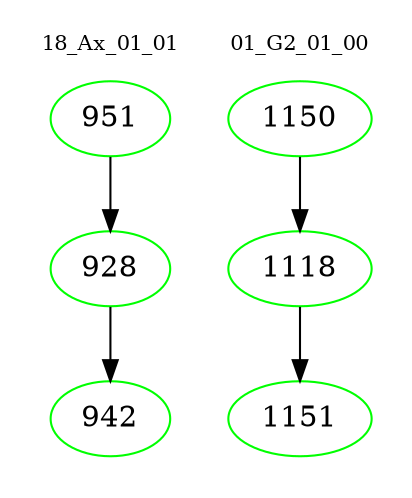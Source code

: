 digraph{
subgraph cluster_0 {
color = white
label = "18_Ax_01_01";
fontsize=10;
T0_951 [label="951", color="green"]
T0_951 -> T0_928 [color="black"]
T0_928 [label="928", color="green"]
T0_928 -> T0_942 [color="black"]
T0_942 [label="942", color="green"]
}
subgraph cluster_1 {
color = white
label = "01_G2_01_00";
fontsize=10;
T1_1150 [label="1150", color="green"]
T1_1150 -> T1_1118 [color="black"]
T1_1118 [label="1118", color="green"]
T1_1118 -> T1_1151 [color="black"]
T1_1151 [label="1151", color="green"]
}
}
